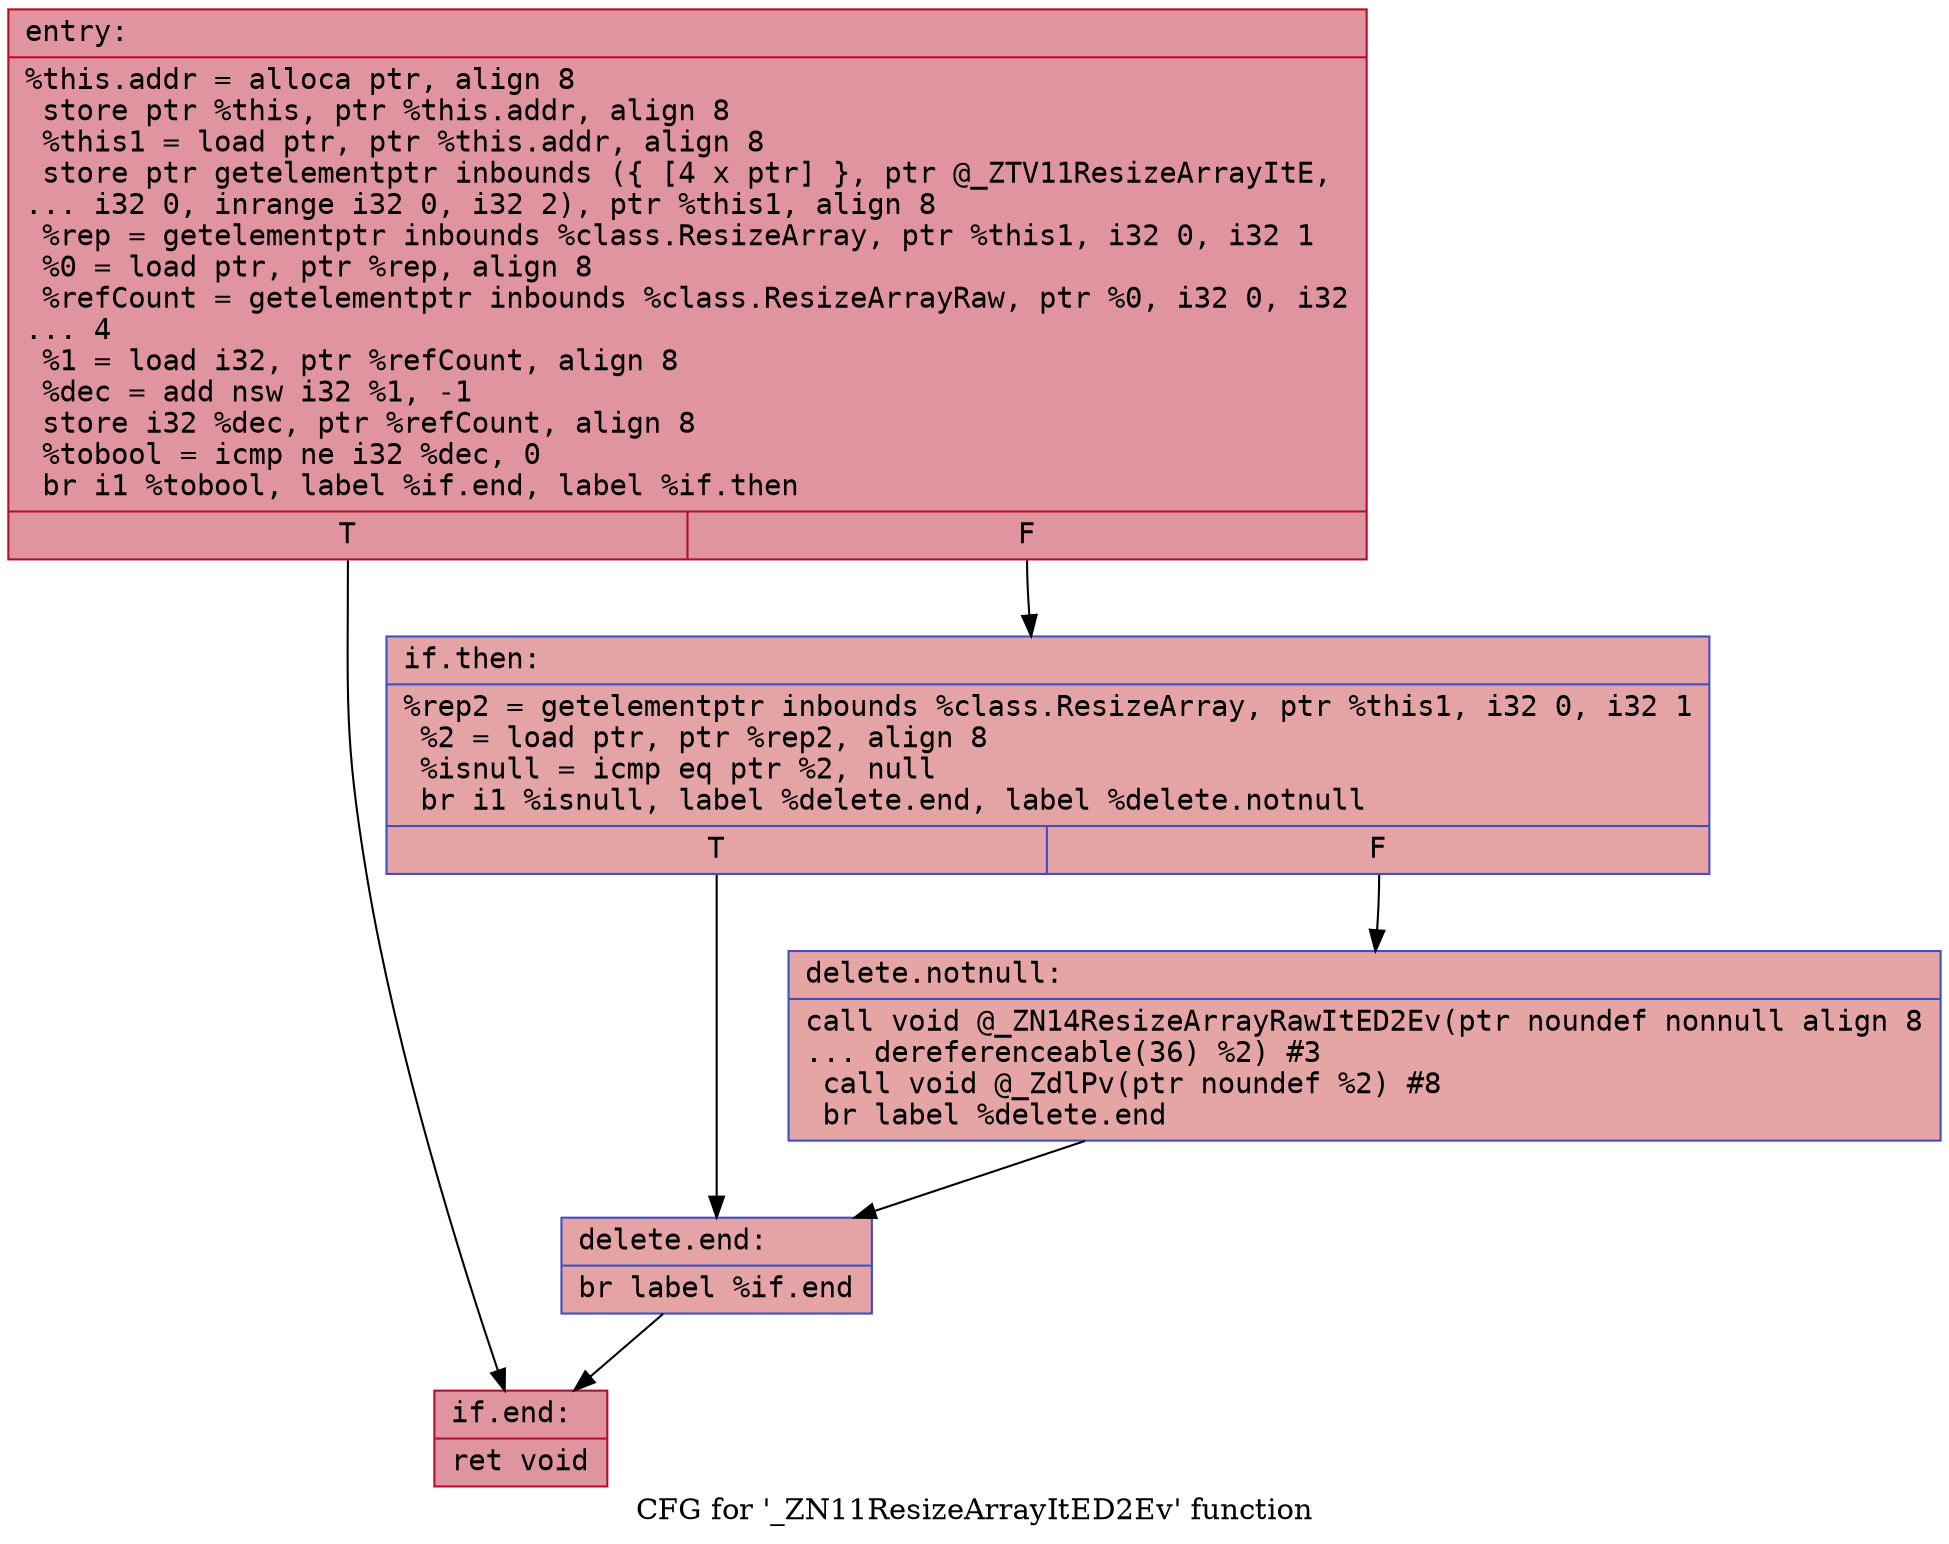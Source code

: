 digraph "CFG for '_ZN11ResizeArrayItED2Ev' function" {
	label="CFG for '_ZN11ResizeArrayItED2Ev' function";

	Node0x5621f771e840 [shape=record,color="#b70d28ff", style=filled, fillcolor="#b70d2870" fontname="Courier",label="{entry:\l|  %this.addr = alloca ptr, align 8\l  store ptr %this, ptr %this.addr, align 8\l  %this1 = load ptr, ptr %this.addr, align 8\l  store ptr getelementptr inbounds (\{ [4 x ptr] \}, ptr @_ZTV11ResizeArrayItE,\l... i32 0, inrange i32 0, i32 2), ptr %this1, align 8\l  %rep = getelementptr inbounds %class.ResizeArray, ptr %this1, i32 0, i32 1\l  %0 = load ptr, ptr %rep, align 8\l  %refCount = getelementptr inbounds %class.ResizeArrayRaw, ptr %0, i32 0, i32\l... 4\l  %1 = load i32, ptr %refCount, align 8\l  %dec = add nsw i32 %1, -1\l  store i32 %dec, ptr %refCount, align 8\l  %tobool = icmp ne i32 %dec, 0\l  br i1 %tobool, label %if.end, label %if.then\l|{<s0>T|<s1>F}}"];
	Node0x5621f771e840:s0 -> Node0x5621f771ef50[tooltip="entry -> if.end\nProbability 62.50%" ];
	Node0x5621f771e840:s1 -> Node0x5621f771efc0[tooltip="entry -> if.then\nProbability 37.50%" ];
	Node0x5621f771efc0 [shape=record,color="#3d50c3ff", style=filled, fillcolor="#c32e3170" fontname="Courier",label="{if.then:\l|  %rep2 = getelementptr inbounds %class.ResizeArray, ptr %this1, i32 0, i32 1\l  %2 = load ptr, ptr %rep2, align 8\l  %isnull = icmp eq ptr %2, null\l  br i1 %isnull, label %delete.end, label %delete.notnull\l|{<s0>T|<s1>F}}"];
	Node0x5621f771efc0:s0 -> Node0x5621f771f2f0[tooltip="if.then -> delete.end\nProbability 37.50%" ];
	Node0x5621f771efc0:s1 -> Node0x5621f771f4e0[tooltip="if.then -> delete.notnull\nProbability 62.50%" ];
	Node0x5621f771f4e0 [shape=record,color="#3d50c3ff", style=filled, fillcolor="#c5333470" fontname="Courier",label="{delete.notnull:\l|  call void @_ZN14ResizeArrayRawItED2Ev(ptr noundef nonnull align 8\l... dereferenceable(36) %2) #3\l  call void @_ZdlPv(ptr noundef %2) #8\l  br label %delete.end\l}"];
	Node0x5621f771f4e0 -> Node0x5621f771f2f0[tooltip="delete.notnull -> delete.end\nProbability 100.00%" ];
	Node0x5621f771f2f0 [shape=record,color="#3d50c3ff", style=filled, fillcolor="#c32e3170" fontname="Courier",label="{delete.end:\l|  br label %if.end\l}"];
	Node0x5621f771f2f0 -> Node0x5621f771ef50[tooltip="delete.end -> if.end\nProbability 100.00%" ];
	Node0x5621f771ef50 [shape=record,color="#b70d28ff", style=filled, fillcolor="#b70d2870" fontname="Courier",label="{if.end:\l|  ret void\l}"];
}
